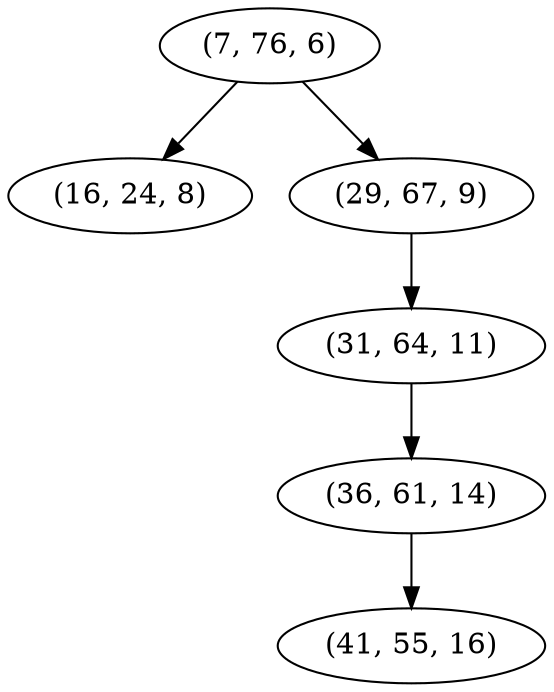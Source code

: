 digraph tree {
    "(7, 76, 6)";
    "(16, 24, 8)";
    "(29, 67, 9)";
    "(31, 64, 11)";
    "(36, 61, 14)";
    "(41, 55, 16)";
    "(7, 76, 6)" -> "(16, 24, 8)";
    "(7, 76, 6)" -> "(29, 67, 9)";
    "(29, 67, 9)" -> "(31, 64, 11)";
    "(31, 64, 11)" -> "(36, 61, 14)";
    "(36, 61, 14)" -> "(41, 55, 16)";
}
